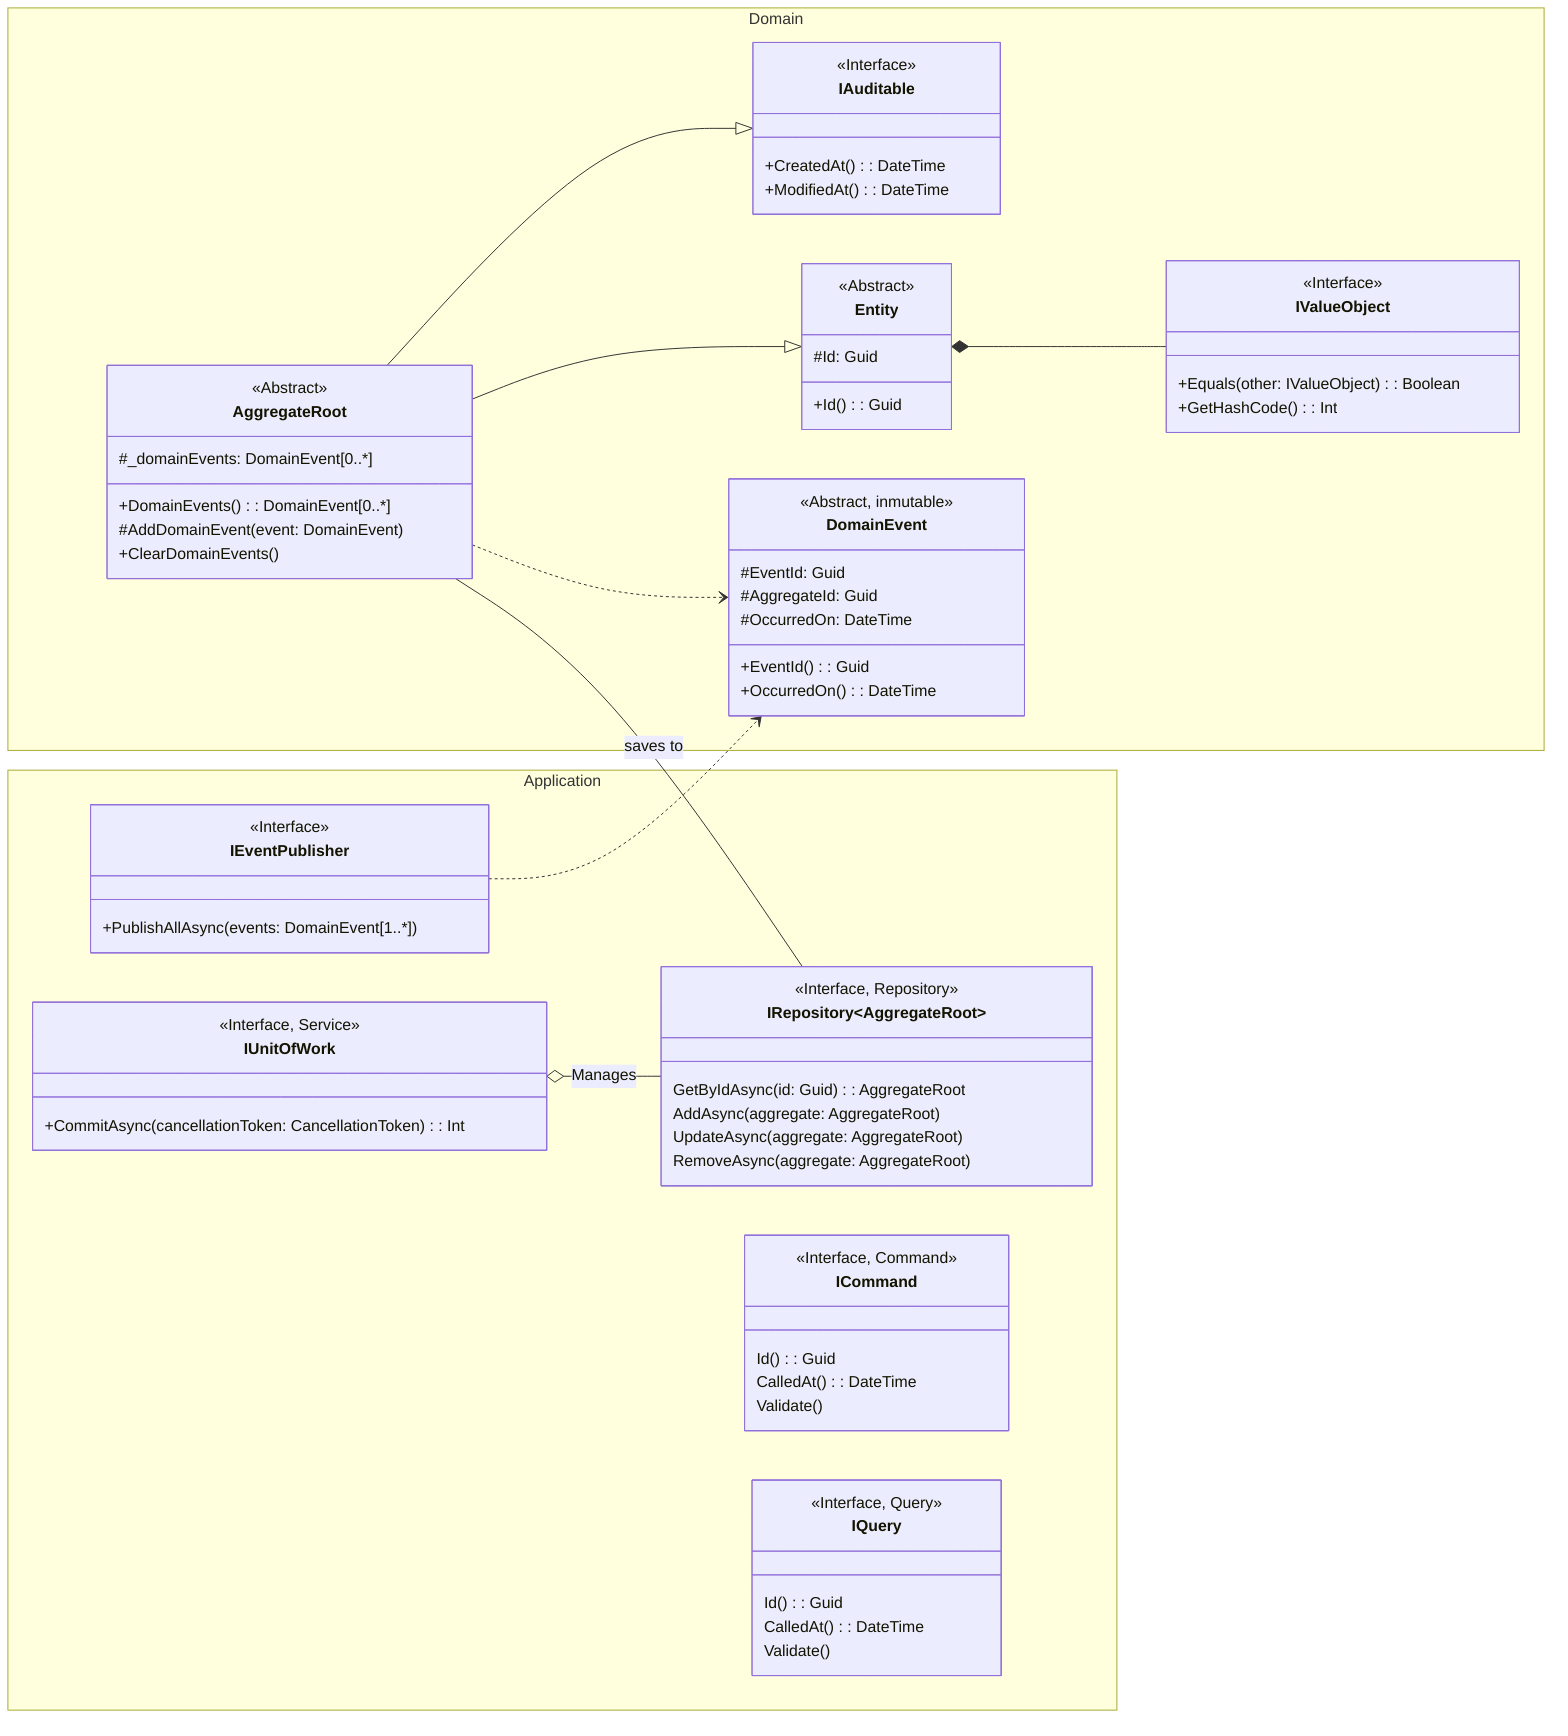 classDiagram
    direction LR
    namespace Domain {
        class IValueObject
        class IAuditable
        class Entity
        class AggregateRoot
        class DomainEvent
    }
    namespace Application {
        class IEventPublisher
        class IRepository~AggregateRoot~
        class IUnitOfWork
        class ICommand
        class IQuery
    }
    class Entity {
        <<Abstract>>
        #Id: Guid
        +Id(): Guid
    }
    Entity *-- IValueObject

    class IAuditable {
        <<Interface>>
        +CreatedAt(): DateTime
        +ModifiedAt(): DateTime
    }

    class AggregateRoot {
        <<Abstract>>
        #_domainEvents: DomainEvent[0..*]
        +DomainEvents(): DomainEvent[0..*]
        #AddDomainEvent(event: DomainEvent)
        +ClearDomainEvents()
    }
    AggregateRoot --|> Entity
    AggregateRoot --|> IAuditable
    AggregateRoot ..> DomainEvent
    AggregateRoot -- IRepository~AggregateRoot~: saves to


    class IValueObject~IValueObject~ {
        <<Interface>>
        +Equals(other: IValueObject): Boolean
        +GetHashCode(): Int
    }

    class IEventPublisher {
        <<Interface>>
        +PublishAllAsync(events: DomainEvent[1..*])
    }
    IEventPublisher ..> DomainEvent

    class DomainEvent {
        <<Abstract, inmutable>>
        #EventId: Guid
        #AggregateId: Guid
        #OccurredOn: DateTime
        +EventId(): Guid
        +OccurredOn(): DateTime
}

    class IRepository~AggregateRoot~ {
        <<Interface, Repository>>
        GetByIdAsync(id: Guid): AggregateRoot
        AddAsync(aggregate: AggregateRoot)
        UpdateAsync(aggregate: AggregateRoot)
        RemoveAsync(aggregate: AggregateRoot)
    }

    class IUnitOfWork {
        <<Interface, Service>>
        +CommitAsync(cancellationToken: CancellationToken): Int
    }
    IUnitOfWork o-- IRepository~AggregateRoot~: Manages

    class ICommand {
        <<Interface, Command>>
        Id(): Guid
        CalledAt(): DateTime
        Validate()
    }

    class IQuery~TResult~ {
        <<Interface, Query>>
        Id(): Guid
        CalledAt(): DateTime
        Validate()
    }